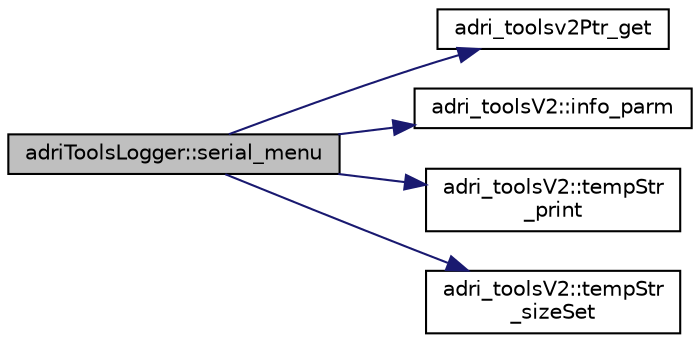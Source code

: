 digraph "adriToolsLogger::serial_menu"
{
 // LATEX_PDF_SIZE
  edge [fontname="Helvetica",fontsize="10",labelfontname="Helvetica",labelfontsize="10"];
  node [fontname="Helvetica",fontsize="10",shape=record];
  rankdir="LR";
  Node1 [label="adriToolsLogger::serial_menu",height=0.2,width=0.4,color="black", fillcolor="grey75", style="filled", fontcolor="black",tooltip="printf des comandes disponnible"];
  Node1 -> Node2 [color="midnightblue",fontsize="10",style="solid",fontname="Helvetica"];
  Node2 [label="adri_toolsv2Ptr_get",height=0.2,width=0.4,color="black", fillcolor="white", style="filled",URL="$core_8cpp.html#a2b69a357d9a2272f5e1839ab22a1b27d",tooltip=" "];
  Node1 -> Node3 [color="midnightblue",fontsize="10",style="solid",fontname="Helvetica"];
  Node3 [label="adri_toolsV2::info_parm",height=0.2,width=0.4,color="black", fillcolor="white", style="filled",URL="$classadri__tools_v2.html#a9e5571ca7c5450da7bfc8a1e9c656119",tooltip=" "];
  Node1 -> Node4 [color="midnightblue",fontsize="10",style="solid",fontname="Helvetica"];
  Node4 [label="adri_toolsV2::tempStr\l_print",height=0.2,width=0.4,color="black", fillcolor="white", style="filled",URL="$classadri__tools_v2.html#adb5c487191baeaba9deb605b104a2606",tooltip=" "];
  Node1 -> Node5 [color="midnightblue",fontsize="10",style="solid",fontname="Helvetica"];
  Node5 [label="adri_toolsV2::tempStr\l_sizeSet",height=0.2,width=0.4,color="black", fillcolor="white", style="filled",URL="$classadri__tools_v2.html#acf86359b7495715e5015849faaeac518",tooltip=" "];
}
